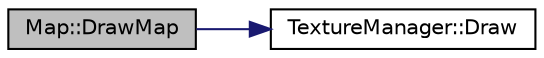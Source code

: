 digraph "Map::DrawMap"
{
  edge [fontname="Helvetica",fontsize="10",labelfontname="Helvetica",labelfontsize="10"];
  node [fontname="Helvetica",fontsize="10",shape=record];
  rankdir="LR";
  Node10 [label="Map::DrawMap",height=0.2,width=0.4,color="black", fillcolor="grey75", style="filled", fontcolor="black"];
  Node10 -> Node11 [color="midnightblue",fontsize="10",style="solid",fontname="Helvetica"];
  Node11 [label="TextureManager::Draw",height=0.2,width=0.4,color="black", fillcolor="white", style="filled",URL="$class_texture_manager.html#a35c73dc09eb3ac27b5bda52176114393"];
}
